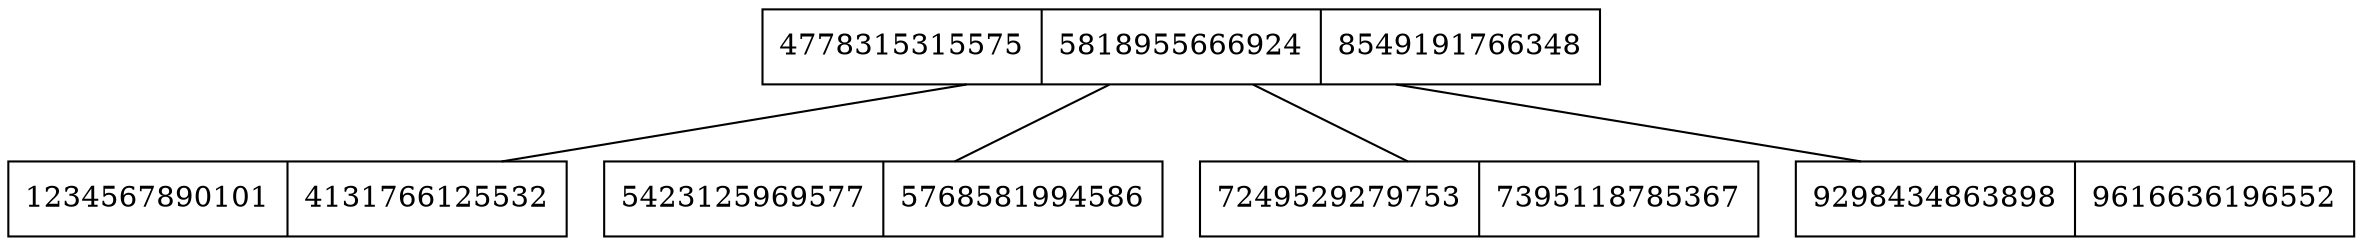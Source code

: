 graph g {
node [shape="record"];
graph [rankdir="BT"];"477831531557558189556669248549191766348" [label="4778315315575|5818955666924|8549191766348"];
"12345678901014131766125532" [label="1234567890101|4131766125532"];
"54231259695775768581994586" [label="5423125969577|5768581994586"];
"72495292797537395118785367" [label="7249529279753|7395118785367"];
"92984348638989616636196552" [label="9298434863898|9616636196552"];
"12345678901014131766125532"--"477831531557558189556669248549191766348";
"54231259695775768581994586"--"477831531557558189556669248549191766348";
"72495292797537395118785367"--"477831531557558189556669248549191766348";
"92984348638989616636196552"--"477831531557558189556669248549191766348";
}